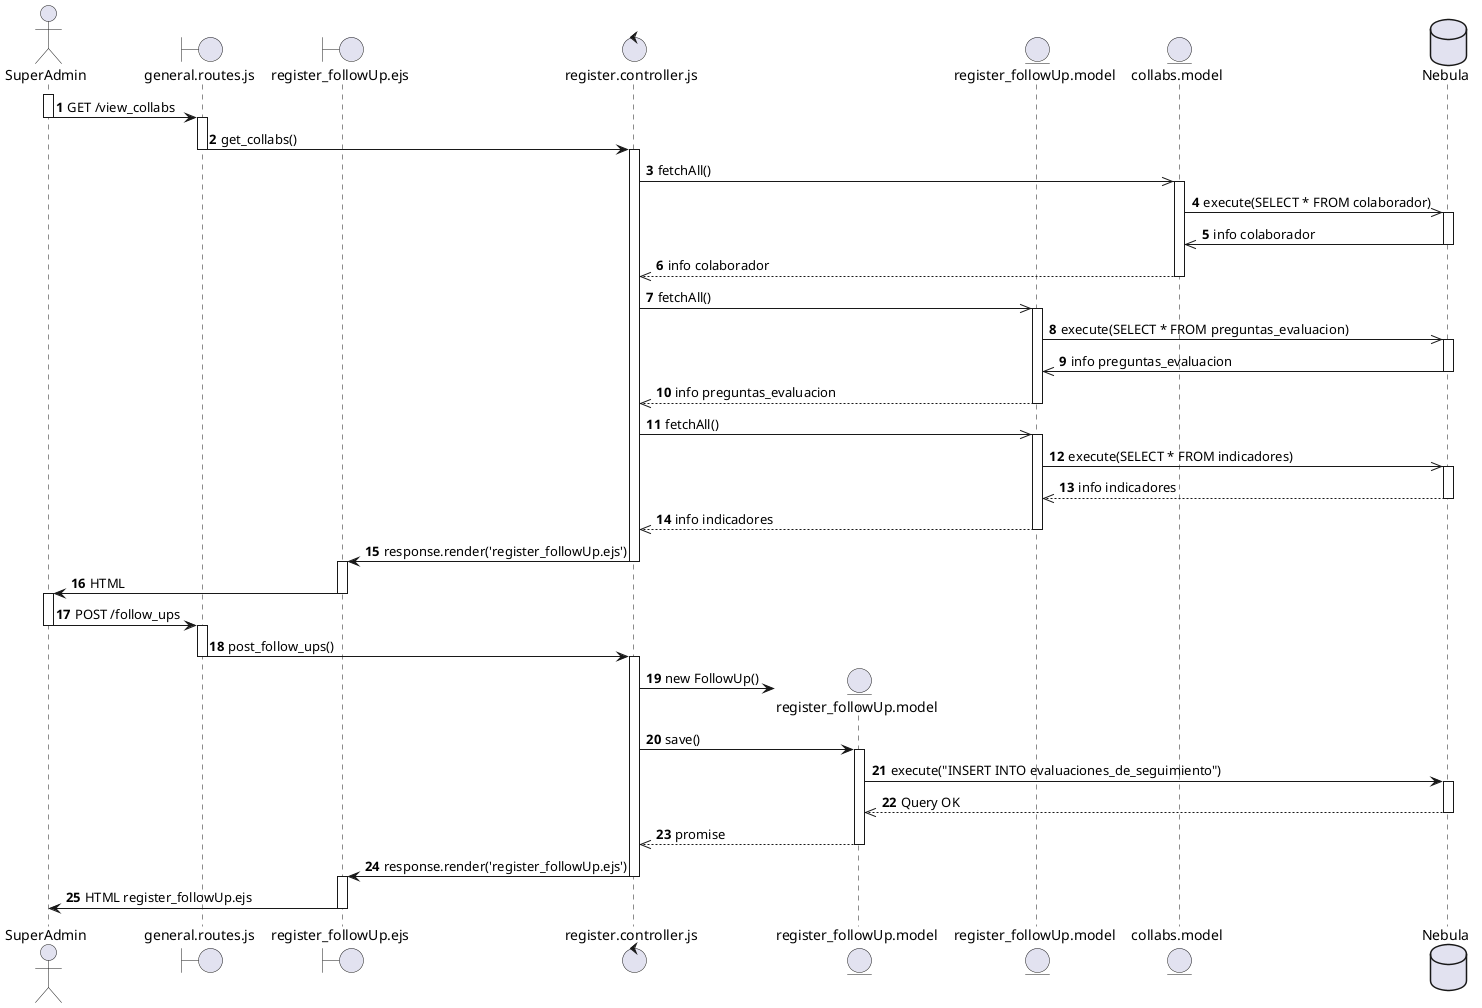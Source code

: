 @startuml REQ_36
autonumber
actor SuperAdmin as S
boundary general.routes.js as Route
boundary register_followUp.ejs as Register
control register.controller.js as SController
entity register_followUp.model as SModel
entity register_followUp.model as Model
entity collabs.model as cm
database Nebula as db

' --- GET COLLABS ---
activate S
S -> Route : GET /view_collabs
deactivate S

activate Route
Route -> SController : get_collabs()
deactivate Route

activate SController
SController ->> cm : fetchAll()

activate cm
cm ->> db : execute(SELECT * FROM colaborador)

activate db
db ->> cm : info colaborador
deactivate db

cm -->> SController : info colaborador
deactivate cm 

SController ->> Model : fetchAll()

activate Model 
Model ->> db : execute(SELECT * FROM preguntas_evaluacion)
activate db
db ->> Model : info preguntas_evaluacion
deactivate db

Model -->> SController : info preguntas_evaluacion
deactivate Model 

' --- GET INFO INDICADORES ---
SController ->> Model : fetchAll()
activate Model 
Model ->> db : execute(SELECT * FROM indicadores)
activate db
db -->> Model : info indicadores
deactivate db
Model -->> SController : info indicadores
deactivate Model 

SController -> Register : response.render('register_followUp.ejs')
deactivate SController

activate Register
Register -> S : HTML
deactivate Register

' ---- REGISTER FOLLOW UP ----
activate S
S -> Route : POST /follow_ups
deactivate S

activate Route
Route -> SController : post_follow_ups()
deactivate Route

activate SController
create SModel 
SController -> SModel: new FollowUp()
SController -> SModel : save()

activate SModel
SModel -> db : execute("INSERT INTO evaluaciones_de_seguimiento")
activate db
db -->> SModel : Query OK
deactivate db

SModel -->> SController : promise
deactivate SModel

SController -> Register : response.render('register_followUp.ejs')
deactivate SController

activate Register
Register -> S : HTML register_followUp.ejs
deactivate Register

@enduml
